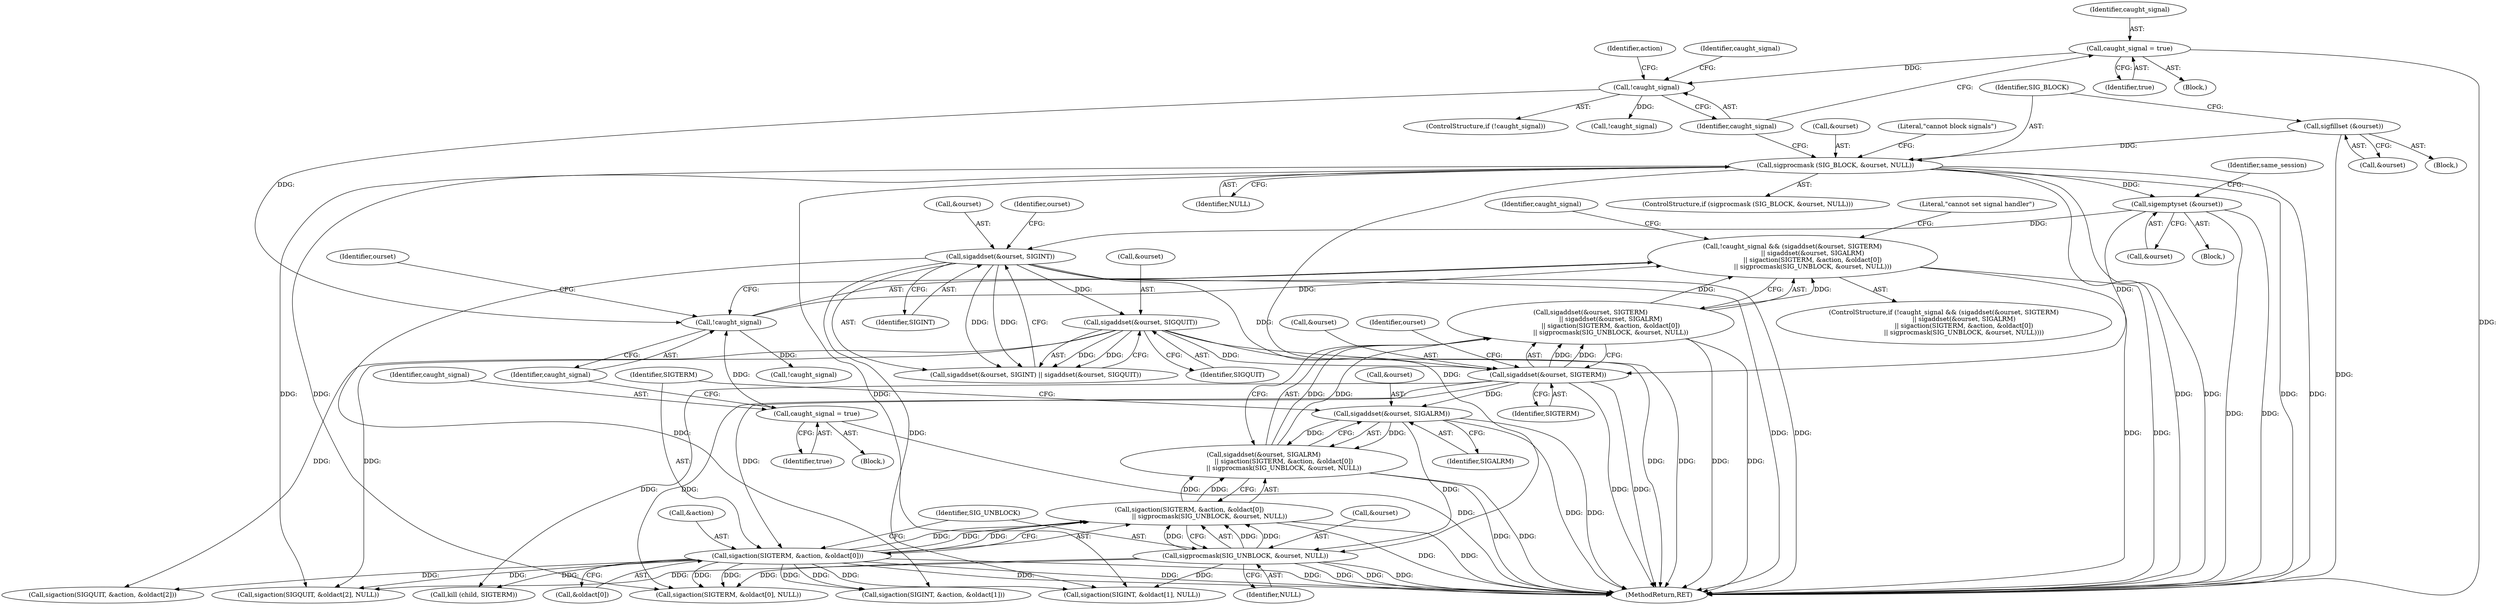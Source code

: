digraph "0_util-linux_dffab154d29a288aa171ff50263ecc8f2e14a891@API" {
"1000236" [label="(Call,!caught_signal && (sigaddset(&ourset, SIGTERM)\n                    || sigaddset(&ourset, SIGALRM)\n                    || sigaction(SIGTERM, &action, &oldact[0])\n                    || sigprocmask(SIG_UNBLOCK, &ourset, NULL)))"];
"1000237" [label="(Call,!caught_signal)"];
"1000232" [label="(Call,caught_signal = true)"];
"1000192" [label="(Call,!caught_signal)"];
"1000188" [label="(Call,caught_signal = true)"];
"1000239" [label="(Call,sigaddset(&ourset, SIGTERM)\n                    || sigaddset(&ourset, SIGALRM)\n                    || sigaction(SIGTERM, &action, &oldact[0])\n                    || sigprocmask(SIG_UNBLOCK, &ourset, NULL))"];
"1000240" [label="(Call,sigaddset(&ourset, SIGTERM))"];
"1000224" [label="(Call,sigaddset(&ourset, SIGQUIT))"];
"1000220" [label="(Call,sigaddset(&ourset, SIGINT))"];
"1000211" [label="(Call,sigemptyset (&ourset))"];
"1000179" [label="(Call,sigprocmask (SIG_BLOCK, &ourset, NULL))"];
"1000175" [label="(Call,sigfillset (&ourset))"];
"1000244" [label="(Call,sigaddset(&ourset, SIGALRM)\n                    || sigaction(SIGTERM, &action, &oldact[0])\n                    || sigprocmask(SIG_UNBLOCK, &ourset, NULL))"];
"1000245" [label="(Call,sigaddset(&ourset, SIGALRM))"];
"1000249" [label="(Call,sigaction(SIGTERM, &action, &oldact[0])\n                    || sigprocmask(SIG_UNBLOCK, &ourset, NULL))"];
"1000250" [label="(Call,sigaction(SIGTERM, &action, &oldact[0]))"];
"1000258" [label="(Call,sigprocmask(SIG_UNBLOCK, &ourset, NULL))"];
"1000238" [label="(Identifier,caught_signal)"];
"1000227" [label="(Identifier,SIGQUIT)"];
"1000225" [label="(Call,&ourset)"];
"1000191" [label="(ControlStructure,if (!caught_signal))"];
"1000239" [label="(Call,sigaddset(&ourset, SIGTERM)\n                    || sigaddset(&ourset, SIGALRM)\n                    || sigaction(SIGTERM, &action, &oldact[0])\n                    || sigprocmask(SIG_UNBLOCK, &ourset, NULL))"];
"1000392" [label="(Call,kill (child, SIGTERM))"];
"1000302" [label="(Call,!caught_signal)"];
"1000273" [label="(Identifier,caught_signal)"];
"1000183" [label="(Identifier,NULL)"];
"1000254" [label="(Call,&oldact[0])"];
"1000244" [label="(Call,sigaddset(&ourset, SIGALRM)\n                    || sigaction(SIGTERM, &action, &oldact[0])\n                    || sigprocmask(SIG_UNBLOCK, &ourset, NULL))"];
"1000413" [label="(Call,sigaction(SIGTERM, &oldact[0], NULL))"];
"1000234" [label="(Identifier,true)"];
"1000286" [label="(Call,sigaction(SIGQUIT, &action, &oldact[2]))"];
"1000180" [label="(Identifier,SIG_BLOCK)"];
"1000193" [label="(Identifier,caught_signal)"];
"1000258" [label="(Call,sigprocmask(SIG_UNBLOCK, &ourset, NULL))"];
"1000175" [label="(Call,sigfillset (&ourset))"];
"1000251" [label="(Identifier,SIGTERM)"];
"1000219" [label="(Call,sigaddset(&ourset, SIGINT) || sigaddset(&ourset, SIGQUIT))"];
"1000194" [label="(Block,)"];
"1000431" [label="(Call,sigaction(SIGQUIT, &oldact[2], NULL))"];
"1000216" [label="(Identifier,same_session)"];
"1000223" [label="(Identifier,SIGINT)"];
"1000245" [label="(Call,sigaddset(&ourset, SIGALRM))"];
"1000236" [label="(Call,!caught_signal && (sigaddset(&ourset, SIGTERM)\n                    || sigaddset(&ourset, SIGALRM)\n                    || sigaction(SIGTERM, &action, &oldact[0])\n                    || sigprocmask(SIG_UNBLOCK, &ourset, NULL)))"];
"1000198" [label="(Identifier,action)"];
"1000176" [label="(Call,&ourset)"];
"1000303" [label="(Identifier,caught_signal)"];
"1000272" [label="(Call,!caught_signal)"];
"1000179" [label="(Call,sigprocmask (SIG_BLOCK, &ourset, NULL))"];
"1000228" [label="(Block,)"];
"1000224" [label="(Call,sigaddset(&ourset, SIGQUIT))"];
"1000220" [label="(Call,sigaddset(&ourset, SIGINT))"];
"1000250" [label="(Call,sigaction(SIGTERM, &action, &oldact[0]))"];
"1000262" [label="(Identifier,NULL)"];
"1000189" [label="(Identifier,caught_signal)"];
"1000248" [label="(Identifier,SIGALRM)"];
"1000422" [label="(Call,sigaction(SIGINT, &oldact[1], NULL))"];
"1000212" [label="(Call,&ourset)"];
"1000190" [label="(Identifier,true)"];
"1000241" [label="(Call,&ourset)"];
"1000181" [label="(Call,&ourset)"];
"1000221" [label="(Call,&ourset)"];
"1000240" [label="(Call,sigaddset(&ourset, SIGTERM))"];
"1000249" [label="(Call,sigaction(SIGTERM, &action, &oldact[0])\n                    || sigprocmask(SIG_UNBLOCK, &ourset, NULL))"];
"1000188" [label="(Call,caught_signal = true)"];
"1000187" [label="(Literal,\"cannot block signals\")"];
"1000260" [label="(Call,&ourset)"];
"1000192" [label="(Call,!caught_signal)"];
"1000211" [label="(Call,sigemptyset (&ourset))"];
"1000184" [label="(Block,)"];
"1000226" [label="(Identifier,ourset)"];
"1000178" [label="(ControlStructure,if (sigprocmask (SIG_BLOCK, &ourset, NULL)))"];
"1000252" [label="(Call,&action)"];
"1000259" [label="(Identifier,SIG_UNBLOCK)"];
"1000242" [label="(Identifier,ourset)"];
"1000108" [label="(Block,)"];
"1000237" [label="(Call,!caught_signal)"];
"1000233" [label="(Identifier,caught_signal)"];
"1000278" [label="(Call,sigaction(SIGINT, &action, &oldact[1]))"];
"1000266" [label="(Literal,\"cannot set signal handler\")"];
"1000243" [label="(Identifier,SIGTERM)"];
"1000247" [label="(Identifier,ourset)"];
"1000235" [label="(ControlStructure,if (!caught_signal && (sigaddset(&ourset, SIGTERM)\n                    || sigaddset(&ourset, SIGALRM)\n                    || sigaction(SIGTERM, &action, &oldact[0])\n                    || sigprocmask(SIG_UNBLOCK, &ourset, NULL))))"];
"1000449" [label="(MethodReturn,RET)"];
"1000246" [label="(Call,&ourset)"];
"1000232" [label="(Call,caught_signal = true)"];
"1000236" -> "1000235"  [label="AST: "];
"1000236" -> "1000237"  [label="CFG: "];
"1000236" -> "1000239"  [label="CFG: "];
"1000237" -> "1000236"  [label="AST: "];
"1000239" -> "1000236"  [label="AST: "];
"1000266" -> "1000236"  [label="CFG: "];
"1000273" -> "1000236"  [label="CFG: "];
"1000236" -> "1000449"  [label="DDG: "];
"1000236" -> "1000449"  [label="DDG: "];
"1000237" -> "1000236"  [label="DDG: "];
"1000239" -> "1000236"  [label="DDG: "];
"1000239" -> "1000236"  [label="DDG: "];
"1000237" -> "1000238"  [label="CFG: "];
"1000238" -> "1000237"  [label="AST: "];
"1000242" -> "1000237"  [label="CFG: "];
"1000232" -> "1000237"  [label="DDG: "];
"1000192" -> "1000237"  [label="DDG: "];
"1000237" -> "1000272"  [label="DDG: "];
"1000232" -> "1000228"  [label="AST: "];
"1000232" -> "1000234"  [label="CFG: "];
"1000233" -> "1000232"  [label="AST: "];
"1000234" -> "1000232"  [label="AST: "];
"1000238" -> "1000232"  [label="CFG: "];
"1000232" -> "1000449"  [label="DDG: "];
"1000192" -> "1000191"  [label="AST: "];
"1000192" -> "1000193"  [label="CFG: "];
"1000193" -> "1000192"  [label="AST: "];
"1000198" -> "1000192"  [label="CFG: "];
"1000303" -> "1000192"  [label="CFG: "];
"1000188" -> "1000192"  [label="DDG: "];
"1000192" -> "1000302"  [label="DDG: "];
"1000188" -> "1000184"  [label="AST: "];
"1000188" -> "1000190"  [label="CFG: "];
"1000189" -> "1000188"  [label="AST: "];
"1000190" -> "1000188"  [label="AST: "];
"1000193" -> "1000188"  [label="CFG: "];
"1000188" -> "1000449"  [label="DDG: "];
"1000239" -> "1000240"  [label="CFG: "];
"1000239" -> "1000244"  [label="CFG: "];
"1000240" -> "1000239"  [label="AST: "];
"1000244" -> "1000239"  [label="AST: "];
"1000239" -> "1000449"  [label="DDG: "];
"1000239" -> "1000449"  [label="DDG: "];
"1000240" -> "1000239"  [label="DDG: "];
"1000240" -> "1000239"  [label="DDG: "];
"1000244" -> "1000239"  [label="DDG: "];
"1000244" -> "1000239"  [label="DDG: "];
"1000240" -> "1000243"  [label="CFG: "];
"1000241" -> "1000240"  [label="AST: "];
"1000243" -> "1000240"  [label="AST: "];
"1000247" -> "1000240"  [label="CFG: "];
"1000240" -> "1000449"  [label="DDG: "];
"1000240" -> "1000449"  [label="DDG: "];
"1000224" -> "1000240"  [label="DDG: "];
"1000220" -> "1000240"  [label="DDG: "];
"1000211" -> "1000240"  [label="DDG: "];
"1000240" -> "1000245"  [label="DDG: "];
"1000240" -> "1000250"  [label="DDG: "];
"1000240" -> "1000392"  [label="DDG: "];
"1000240" -> "1000413"  [label="DDG: "];
"1000224" -> "1000219"  [label="AST: "];
"1000224" -> "1000227"  [label="CFG: "];
"1000225" -> "1000224"  [label="AST: "];
"1000227" -> "1000224"  [label="AST: "];
"1000219" -> "1000224"  [label="CFG: "];
"1000224" -> "1000449"  [label="DDG: "];
"1000224" -> "1000449"  [label="DDG: "];
"1000224" -> "1000219"  [label="DDG: "];
"1000224" -> "1000219"  [label="DDG: "];
"1000220" -> "1000224"  [label="DDG: "];
"1000224" -> "1000286"  [label="DDG: "];
"1000224" -> "1000431"  [label="DDG: "];
"1000220" -> "1000219"  [label="AST: "];
"1000220" -> "1000223"  [label="CFG: "];
"1000221" -> "1000220"  [label="AST: "];
"1000223" -> "1000220"  [label="AST: "];
"1000226" -> "1000220"  [label="CFG: "];
"1000219" -> "1000220"  [label="CFG: "];
"1000220" -> "1000449"  [label="DDG: "];
"1000220" -> "1000449"  [label="DDG: "];
"1000220" -> "1000219"  [label="DDG: "];
"1000220" -> "1000219"  [label="DDG: "];
"1000211" -> "1000220"  [label="DDG: "];
"1000220" -> "1000278"  [label="DDG: "];
"1000220" -> "1000422"  [label="DDG: "];
"1000211" -> "1000194"  [label="AST: "];
"1000211" -> "1000212"  [label="CFG: "];
"1000212" -> "1000211"  [label="AST: "];
"1000216" -> "1000211"  [label="CFG: "];
"1000211" -> "1000449"  [label="DDG: "];
"1000211" -> "1000449"  [label="DDG: "];
"1000179" -> "1000211"  [label="DDG: "];
"1000179" -> "1000178"  [label="AST: "];
"1000179" -> "1000183"  [label="CFG: "];
"1000180" -> "1000179"  [label="AST: "];
"1000181" -> "1000179"  [label="AST: "];
"1000183" -> "1000179"  [label="AST: "];
"1000187" -> "1000179"  [label="CFG: "];
"1000193" -> "1000179"  [label="CFG: "];
"1000179" -> "1000449"  [label="DDG: "];
"1000179" -> "1000449"  [label="DDG: "];
"1000179" -> "1000449"  [label="DDG: "];
"1000179" -> "1000449"  [label="DDG: "];
"1000175" -> "1000179"  [label="DDG: "];
"1000179" -> "1000258"  [label="DDG: "];
"1000179" -> "1000413"  [label="DDG: "];
"1000179" -> "1000422"  [label="DDG: "];
"1000179" -> "1000431"  [label="DDG: "];
"1000175" -> "1000108"  [label="AST: "];
"1000175" -> "1000176"  [label="CFG: "];
"1000176" -> "1000175"  [label="AST: "];
"1000180" -> "1000175"  [label="CFG: "];
"1000175" -> "1000449"  [label="DDG: "];
"1000244" -> "1000245"  [label="CFG: "];
"1000244" -> "1000249"  [label="CFG: "];
"1000245" -> "1000244"  [label="AST: "];
"1000249" -> "1000244"  [label="AST: "];
"1000244" -> "1000449"  [label="DDG: "];
"1000244" -> "1000449"  [label="DDG: "];
"1000245" -> "1000244"  [label="DDG: "];
"1000245" -> "1000244"  [label="DDG: "];
"1000249" -> "1000244"  [label="DDG: "];
"1000249" -> "1000244"  [label="DDG: "];
"1000245" -> "1000248"  [label="CFG: "];
"1000246" -> "1000245"  [label="AST: "];
"1000248" -> "1000245"  [label="AST: "];
"1000251" -> "1000245"  [label="CFG: "];
"1000245" -> "1000449"  [label="DDG: "];
"1000245" -> "1000449"  [label="DDG: "];
"1000245" -> "1000258"  [label="DDG: "];
"1000249" -> "1000250"  [label="CFG: "];
"1000249" -> "1000258"  [label="CFG: "];
"1000250" -> "1000249"  [label="AST: "];
"1000258" -> "1000249"  [label="AST: "];
"1000249" -> "1000449"  [label="DDG: "];
"1000249" -> "1000449"  [label="DDG: "];
"1000250" -> "1000249"  [label="DDG: "];
"1000250" -> "1000249"  [label="DDG: "];
"1000250" -> "1000249"  [label="DDG: "];
"1000258" -> "1000249"  [label="DDG: "];
"1000258" -> "1000249"  [label="DDG: "];
"1000258" -> "1000249"  [label="DDG: "];
"1000250" -> "1000254"  [label="CFG: "];
"1000251" -> "1000250"  [label="AST: "];
"1000252" -> "1000250"  [label="AST: "];
"1000254" -> "1000250"  [label="AST: "];
"1000259" -> "1000250"  [label="CFG: "];
"1000250" -> "1000449"  [label="DDG: "];
"1000250" -> "1000449"  [label="DDG: "];
"1000250" -> "1000449"  [label="DDG: "];
"1000250" -> "1000278"  [label="DDG: "];
"1000250" -> "1000278"  [label="DDG: "];
"1000250" -> "1000286"  [label="DDG: "];
"1000250" -> "1000392"  [label="DDG: "];
"1000250" -> "1000413"  [label="DDG: "];
"1000250" -> "1000413"  [label="DDG: "];
"1000250" -> "1000422"  [label="DDG: "];
"1000250" -> "1000431"  [label="DDG: "];
"1000258" -> "1000262"  [label="CFG: "];
"1000259" -> "1000258"  [label="AST: "];
"1000260" -> "1000258"  [label="AST: "];
"1000262" -> "1000258"  [label="AST: "];
"1000258" -> "1000449"  [label="DDG: "];
"1000258" -> "1000449"  [label="DDG: "];
"1000258" -> "1000449"  [label="DDG: "];
"1000258" -> "1000413"  [label="DDG: "];
"1000258" -> "1000422"  [label="DDG: "];
"1000258" -> "1000431"  [label="DDG: "];
}
